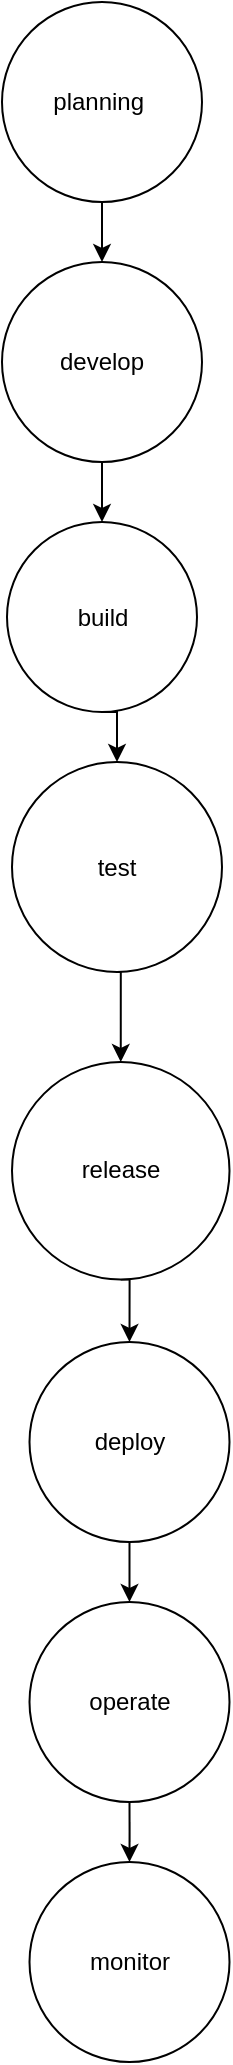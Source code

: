 <mxfile version="28.2.0">
  <diagram name="Page-1" id="pW2heAu35PnUS-hramph">
    <mxGraphModel dx="1042" dy="562" grid="1" gridSize="10" guides="1" tooltips="1" connect="1" arrows="1" fold="1" page="1" pageScale="1" pageWidth="850" pageHeight="1100" math="0" shadow="0">
      <root>
        <mxCell id="0" />
        <mxCell id="1" parent="0" />
        <mxCell id="QrliL1h7PanrwsfxGVIb-58" value="" style="edgeStyle=orthogonalEdgeStyle;rounded=0;orthogonalLoop=1;jettySize=auto;html=1;" edge="1" parent="1" source="QrliL1h7PanrwsfxGVIb-1" target="QrliL1h7PanrwsfxGVIb-5">
          <mxGeometry relative="1" as="geometry" />
        </mxCell>
        <mxCell id="QrliL1h7PanrwsfxGVIb-1" value="planning&amp;nbsp;" style="ellipse;whiteSpace=wrap;html=1;aspect=fixed;" vertex="1" parent="1">
          <mxGeometry x="330" y="40" width="100" height="100" as="geometry" />
        </mxCell>
        <mxCell id="QrliL1h7PanrwsfxGVIb-68" style="edgeStyle=orthogonalEdgeStyle;rounded=0;orthogonalLoop=1;jettySize=auto;html=1;entryX=0.5;entryY=0;entryDx=0;entryDy=0;" edge="1" parent="1" source="QrliL1h7PanrwsfxGVIb-5" target="QrliL1h7PanrwsfxGVIb-6">
          <mxGeometry relative="1" as="geometry" />
        </mxCell>
        <mxCell id="QrliL1h7PanrwsfxGVIb-5" value="develop" style="ellipse;whiteSpace=wrap;html=1;aspect=fixed;" vertex="1" parent="1">
          <mxGeometry x="330" y="170" width="100" height="100" as="geometry" />
        </mxCell>
        <mxCell id="QrliL1h7PanrwsfxGVIb-60" style="edgeStyle=orthogonalEdgeStyle;rounded=0;orthogonalLoop=1;jettySize=auto;html=1;exitX=0.5;exitY=1;exitDx=0;exitDy=0;entryX=0.5;entryY=0;entryDx=0;entryDy=0;" edge="1" parent="1" source="QrliL1h7PanrwsfxGVIb-6" target="QrliL1h7PanrwsfxGVIb-7">
          <mxGeometry relative="1" as="geometry" />
        </mxCell>
        <mxCell id="QrliL1h7PanrwsfxGVIb-6" value="build" style="ellipse;whiteSpace=wrap;html=1;aspect=fixed;" vertex="1" parent="1">
          <mxGeometry x="332.5" y="300" width="95" height="95" as="geometry" />
        </mxCell>
        <mxCell id="QrliL1h7PanrwsfxGVIb-61" style="edgeStyle=orthogonalEdgeStyle;rounded=0;orthogonalLoop=1;jettySize=auto;html=1;exitX=0.5;exitY=1;exitDx=0;exitDy=0;entryX=0.5;entryY=0;entryDx=0;entryDy=0;" edge="1" parent="1" source="QrliL1h7PanrwsfxGVIb-7" target="QrliL1h7PanrwsfxGVIb-8">
          <mxGeometry relative="1" as="geometry">
            <Array as="points">
              <mxPoint x="389" y="525" />
            </Array>
          </mxGeometry>
        </mxCell>
        <mxCell id="QrliL1h7PanrwsfxGVIb-7" value="test" style="ellipse;whiteSpace=wrap;html=1;aspect=fixed;" vertex="1" parent="1">
          <mxGeometry x="335" y="420" width="105" height="105" as="geometry" />
        </mxCell>
        <mxCell id="QrliL1h7PanrwsfxGVIb-62" style="edgeStyle=orthogonalEdgeStyle;rounded=0;orthogonalLoop=1;jettySize=auto;html=1;exitX=0.5;exitY=1;exitDx=0;exitDy=0;entryX=0.5;entryY=0;entryDx=0;entryDy=0;" edge="1" parent="1" source="QrliL1h7PanrwsfxGVIb-8" target="QrliL1h7PanrwsfxGVIb-52">
          <mxGeometry relative="1" as="geometry" />
        </mxCell>
        <mxCell id="QrliL1h7PanrwsfxGVIb-8" value="release" style="ellipse;whiteSpace=wrap;html=1;aspect=fixed;" vertex="1" parent="1">
          <mxGeometry x="335" y="570" width="108.75" height="108.75" as="geometry" />
        </mxCell>
        <mxCell id="QrliL1h7PanrwsfxGVIb-66" style="edgeStyle=orthogonalEdgeStyle;rounded=0;orthogonalLoop=1;jettySize=auto;html=1;exitX=0.5;exitY=1;exitDx=0;exitDy=0;entryX=0.5;entryY=0;entryDx=0;entryDy=0;" edge="1" parent="1" source="QrliL1h7PanrwsfxGVIb-52" target="QrliL1h7PanrwsfxGVIb-53">
          <mxGeometry relative="1" as="geometry" />
        </mxCell>
        <mxCell id="QrliL1h7PanrwsfxGVIb-52" value="deploy" style="ellipse;whiteSpace=wrap;html=1;aspect=fixed;" vertex="1" parent="1">
          <mxGeometry x="343.75" y="710" width="100" height="100" as="geometry" />
        </mxCell>
        <mxCell id="QrliL1h7PanrwsfxGVIb-67" value="" style="edgeStyle=orthogonalEdgeStyle;rounded=0;orthogonalLoop=1;jettySize=auto;html=1;" edge="1" parent="1" source="QrliL1h7PanrwsfxGVIb-53" target="QrliL1h7PanrwsfxGVIb-54">
          <mxGeometry relative="1" as="geometry" />
        </mxCell>
        <mxCell id="QrliL1h7PanrwsfxGVIb-53" value="operate" style="ellipse;whiteSpace=wrap;html=1;aspect=fixed;" vertex="1" parent="1">
          <mxGeometry x="343.75" y="840" width="100" height="100" as="geometry" />
        </mxCell>
        <mxCell id="QrliL1h7PanrwsfxGVIb-54" value="monitor" style="ellipse;whiteSpace=wrap;html=1;aspect=fixed;" vertex="1" parent="1">
          <mxGeometry x="343.75" y="970" width="100" height="100" as="geometry" />
        </mxCell>
      </root>
    </mxGraphModel>
  </diagram>
</mxfile>
